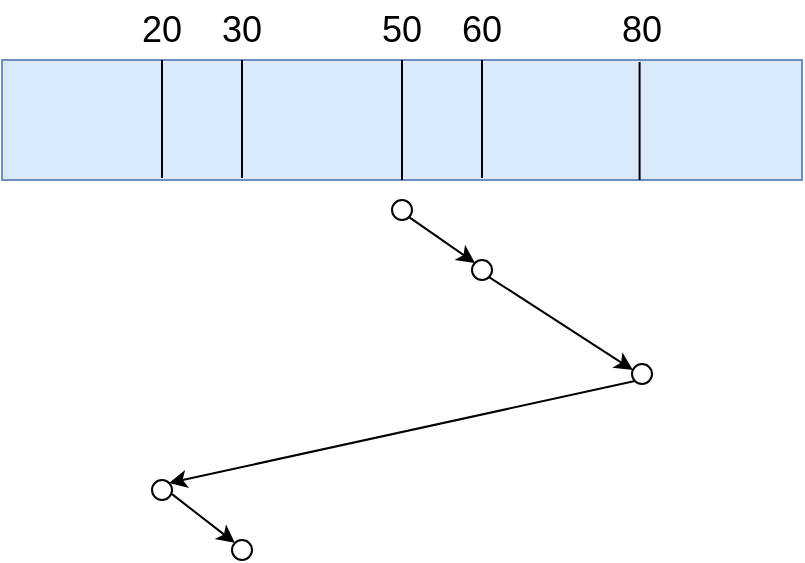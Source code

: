 <mxfile version="20.8.16" type="device"><diagram name="第 1 页" id="cZvnQieudHjJzEhyjoDw"><mxGraphModel dx="1114" dy="720" grid="1" gridSize="10" guides="1" tooltips="1" connect="1" arrows="1" fold="1" page="1" pageScale="1" pageWidth="827" pageHeight="1169" math="0" shadow="0"><root><mxCell id="0"/><mxCell id="1" parent="0"/><mxCell id="PIhLKN6spsTooG2-UZxO-1" value="" style="rounded=0;whiteSpace=wrap;html=1;fillColor=#dae8fc;strokeColor=#6c8ebf;" vertex="1" parent="1"><mxGeometry x="80" y="120" width="400" height="60" as="geometry"/></mxCell><mxCell id="PIhLKN6spsTooG2-UZxO-4" value="&lt;font style=&quot;font-size: 18px;&quot;&gt;50&lt;/font&gt;" style="text;strokeColor=none;align=center;fillColor=none;html=1;verticalAlign=middle;whiteSpace=wrap;rounded=0;" vertex="1" parent="1"><mxGeometry x="250" y="90" width="60" height="30" as="geometry"/></mxCell><mxCell id="PIhLKN6spsTooG2-UZxO-7" value="" style="endArrow=none;html=1;rounded=0;entryX=0.5;entryY=0;entryDx=0;entryDy=0;exitX=0.5;exitY=1;exitDx=0;exitDy=0;" edge="1" parent="1" source="PIhLKN6spsTooG2-UZxO-1" target="PIhLKN6spsTooG2-UZxO-1"><mxGeometry width="50" height="50" relative="1" as="geometry"><mxPoint x="190" y="310" as="sourcePoint"/><mxPoint x="240" y="260" as="targetPoint"/></mxGeometry></mxCell><mxCell id="PIhLKN6spsTooG2-UZxO-8" value="" style="endArrow=none;html=1;rounded=0;fontSize=18;entryX=0.797;entryY=0.017;entryDx=0;entryDy=0;entryPerimeter=0;exitX=0.797;exitY=1;exitDx=0;exitDy=0;exitPerimeter=0;" edge="1" parent="1" source="PIhLKN6spsTooG2-UZxO-1" target="PIhLKN6spsTooG2-UZxO-1"><mxGeometry width="50" height="50" relative="1" as="geometry"><mxPoint x="380" y="260" as="sourcePoint"/><mxPoint x="430" y="210" as="targetPoint"/></mxGeometry></mxCell><mxCell id="PIhLKN6spsTooG2-UZxO-9" value="" style="endArrow=none;html=1;rounded=0;fontSize=18;entryX=0.797;entryY=0.017;entryDx=0;entryDy=0;entryPerimeter=0;exitX=0.797;exitY=1;exitDx=0;exitDy=0;exitPerimeter=0;" edge="1" parent="1"><mxGeometry width="50" height="50" relative="1" as="geometry"><mxPoint x="320.0" y="178.98" as="sourcePoint"/><mxPoint x="320.0" y="120.0" as="targetPoint"/></mxGeometry></mxCell><mxCell id="PIhLKN6spsTooG2-UZxO-10" value="" style="endArrow=none;html=1;rounded=0;fontSize=18;entryX=0.797;entryY=0.017;entryDx=0;entryDy=0;entryPerimeter=0;exitX=0.797;exitY=1;exitDx=0;exitDy=0;exitPerimeter=0;" edge="1" parent="1"><mxGeometry width="50" height="50" relative="1" as="geometry"><mxPoint x="160" y="178.98" as="sourcePoint"/><mxPoint x="160" y="120" as="targetPoint"/></mxGeometry></mxCell><mxCell id="PIhLKN6spsTooG2-UZxO-11" value="" style="endArrow=none;html=1;rounded=0;fontSize=18;entryX=0.797;entryY=0.017;entryDx=0;entryDy=0;entryPerimeter=0;exitX=0.797;exitY=1;exitDx=0;exitDy=0;exitPerimeter=0;" edge="1" parent="1"><mxGeometry width="50" height="50" relative="1" as="geometry"><mxPoint x="200" y="178.98" as="sourcePoint"/><mxPoint x="200" y="120" as="targetPoint"/></mxGeometry></mxCell><mxCell id="PIhLKN6spsTooG2-UZxO-12" value="&lt;font style=&quot;font-size: 18px;&quot;&gt;60&lt;/font&gt;" style="text;strokeColor=none;align=center;fillColor=none;html=1;verticalAlign=middle;whiteSpace=wrap;rounded=0;" vertex="1" parent="1"><mxGeometry x="290" y="90" width="60" height="30" as="geometry"/></mxCell><mxCell id="PIhLKN6spsTooG2-UZxO-13" value="&lt;font style=&quot;font-size: 18px;&quot;&gt;80&lt;/font&gt;" style="text;strokeColor=none;align=center;fillColor=none;html=1;verticalAlign=middle;whiteSpace=wrap;rounded=0;" vertex="1" parent="1"><mxGeometry x="370" y="90" width="60" height="30" as="geometry"/></mxCell><mxCell id="PIhLKN6spsTooG2-UZxO-14" value="&lt;font style=&quot;font-size: 18px;&quot;&gt;20&lt;/font&gt;" style="text;strokeColor=none;align=center;fillColor=none;html=1;verticalAlign=middle;whiteSpace=wrap;rounded=0;" vertex="1" parent="1"><mxGeometry x="130" y="90" width="60" height="30" as="geometry"/></mxCell><mxCell id="PIhLKN6spsTooG2-UZxO-15" value="&lt;font style=&quot;font-size: 18px;&quot;&gt;30&lt;/font&gt;" style="text;strokeColor=none;align=center;fillColor=none;html=1;verticalAlign=middle;whiteSpace=wrap;rounded=0;" vertex="1" parent="1"><mxGeometry x="170" y="90" width="60" height="30" as="geometry"/></mxCell><mxCell id="PIhLKN6spsTooG2-UZxO-19" value="" style="ellipse;whiteSpace=wrap;html=1;aspect=fixed;fontSize=18;" vertex="1" parent="1"><mxGeometry x="275" y="190" width="10" height="10" as="geometry"/></mxCell><mxCell id="PIhLKN6spsTooG2-UZxO-20" value="" style="ellipse;whiteSpace=wrap;html=1;aspect=fixed;fontSize=18;" vertex="1" parent="1"><mxGeometry x="315" y="220" width="10" height="10" as="geometry"/></mxCell><mxCell id="PIhLKN6spsTooG2-UZxO-22" value="" style="ellipse;whiteSpace=wrap;html=1;aspect=fixed;fontSize=18;" vertex="1" parent="1"><mxGeometry x="195" y="360" width="10" height="10" as="geometry"/></mxCell><mxCell id="PIhLKN6spsTooG2-UZxO-23" value="" style="ellipse;whiteSpace=wrap;html=1;aspect=fixed;fontSize=18;" vertex="1" parent="1"><mxGeometry x="155" y="330" width="10" height="10" as="geometry"/></mxCell><mxCell id="PIhLKN6spsTooG2-UZxO-24" value="" style="ellipse;whiteSpace=wrap;html=1;aspect=fixed;fontSize=18;" vertex="1" parent="1"><mxGeometry x="395" y="272" width="10" height="10" as="geometry"/></mxCell><mxCell id="PIhLKN6spsTooG2-UZxO-25" value="" style="endArrow=classic;html=1;rounded=0;fontSize=18;exitX=1;exitY=1;exitDx=0;exitDy=0;entryX=0;entryY=0;entryDx=0;entryDy=0;" edge="1" parent="1" source="PIhLKN6spsTooG2-UZxO-19" target="PIhLKN6spsTooG2-UZxO-20"><mxGeometry width="50" height="50" relative="1" as="geometry"><mxPoint x="270" y="240" as="sourcePoint"/><mxPoint x="320" y="190" as="targetPoint"/></mxGeometry></mxCell><mxCell id="PIhLKN6spsTooG2-UZxO-26" value="" style="endArrow=classic;html=1;rounded=0;fontSize=18;exitX=1;exitY=1;exitDx=0;exitDy=0;entryX=0.043;entryY=0.3;entryDx=0;entryDy=0;entryPerimeter=0;" edge="1" parent="1" source="PIhLKN6spsTooG2-UZxO-20" target="PIhLKN6spsTooG2-UZxO-24"><mxGeometry width="50" height="50" relative="1" as="geometry"><mxPoint x="324.996" y="229.996" as="sourcePoint"/><mxPoint x="357.924" y="252.924" as="targetPoint"/></mxGeometry></mxCell><mxCell id="PIhLKN6spsTooG2-UZxO-27" value="" style="endArrow=classic;html=1;rounded=0;fontSize=18;exitX=1;exitY=1;exitDx=0;exitDy=0;entryX=0;entryY=0;entryDx=0;entryDy=0;" edge="1" parent="1" target="PIhLKN6spsTooG2-UZxO-22"><mxGeometry width="50" height="50" relative="1" as="geometry"><mxPoint x="164.996" y="337.076" as="sourcePoint"/><mxPoint x="197.924" y="360.004" as="targetPoint"/></mxGeometry></mxCell><mxCell id="PIhLKN6spsTooG2-UZxO-29" value="" style="endArrow=classic;html=1;rounded=0;fontSize=18;exitX=0;exitY=1;exitDx=0;exitDy=0;entryX=1;entryY=0;entryDx=0;entryDy=0;" edge="1" parent="1" source="PIhLKN6spsTooG2-UZxO-24" target="PIhLKN6spsTooG2-UZxO-23"><mxGeometry width="50" height="50" relative="1" as="geometry"><mxPoint x="390" y="370" as="sourcePoint"/><mxPoint x="440" y="320" as="targetPoint"/></mxGeometry></mxCell></root></mxGraphModel></diagram></mxfile>